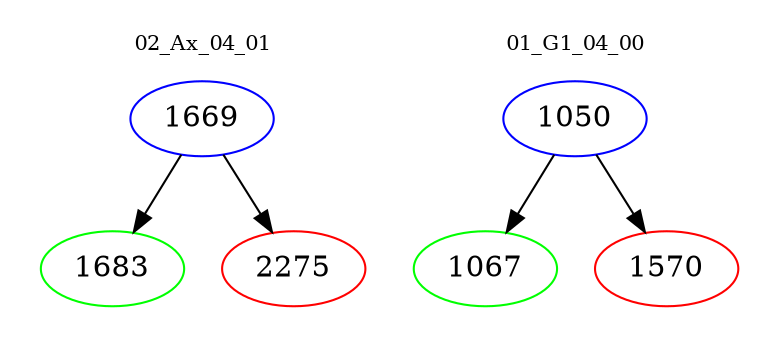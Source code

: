 digraph{
subgraph cluster_0 {
color = white
label = "02_Ax_04_01";
fontsize=10;
T0_1669 [label="1669", color="blue"]
T0_1669 -> T0_1683 [color="black"]
T0_1683 [label="1683", color="green"]
T0_1669 -> T0_2275 [color="black"]
T0_2275 [label="2275", color="red"]
}
subgraph cluster_1 {
color = white
label = "01_G1_04_00";
fontsize=10;
T1_1050 [label="1050", color="blue"]
T1_1050 -> T1_1067 [color="black"]
T1_1067 [label="1067", color="green"]
T1_1050 -> T1_1570 [color="black"]
T1_1570 [label="1570", color="red"]
}
}
